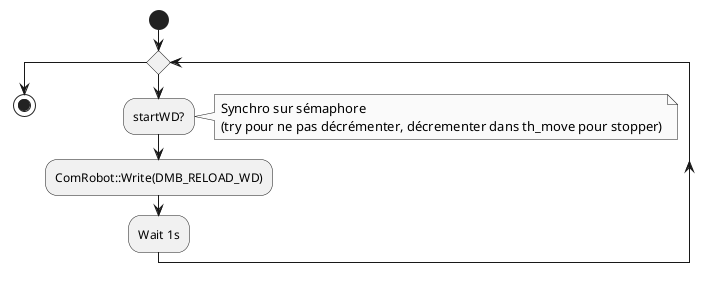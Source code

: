 @startuml th_watchdog

skinparam monochrome true

'Modifier conception pour retirer stop signal
'Inutile (Semaphore bloquant tant que pas d'utilité de cette tâche)
start

while( )

:startWD?;
note right
    Synchro sur sémaphore 
    (try pour ne pas décrémenter, décrementer dans th_move pour stopper)
end note

:ComRobot::Write(DMB_RELOAD_WD);

:Wait 1s;

endwhile


stop

@enduml